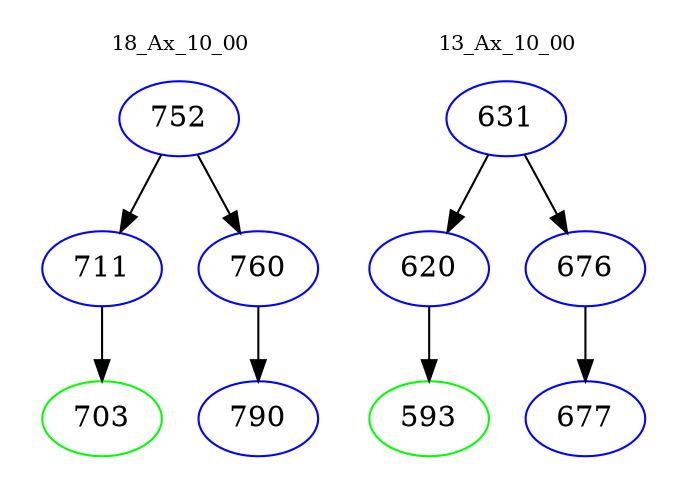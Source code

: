 digraph{
subgraph cluster_0 {
color = white
label = "18_Ax_10_00";
fontsize=10;
T0_752 [label="752", color="blue"]
T0_752 -> T0_711 [color="black"]
T0_711 [label="711", color="blue"]
T0_711 -> T0_703 [color="black"]
T0_703 [label="703", color="green"]
T0_752 -> T0_760 [color="black"]
T0_760 [label="760", color="blue"]
T0_760 -> T0_790 [color="black"]
T0_790 [label="790", color="blue"]
}
subgraph cluster_1 {
color = white
label = "13_Ax_10_00";
fontsize=10;
T1_631 [label="631", color="blue"]
T1_631 -> T1_620 [color="black"]
T1_620 [label="620", color="blue"]
T1_620 -> T1_593 [color="black"]
T1_593 [label="593", color="green"]
T1_631 -> T1_676 [color="black"]
T1_676 [label="676", color="blue"]
T1_676 -> T1_677 [color="black"]
T1_677 [label="677", color="blue"]
}
}
